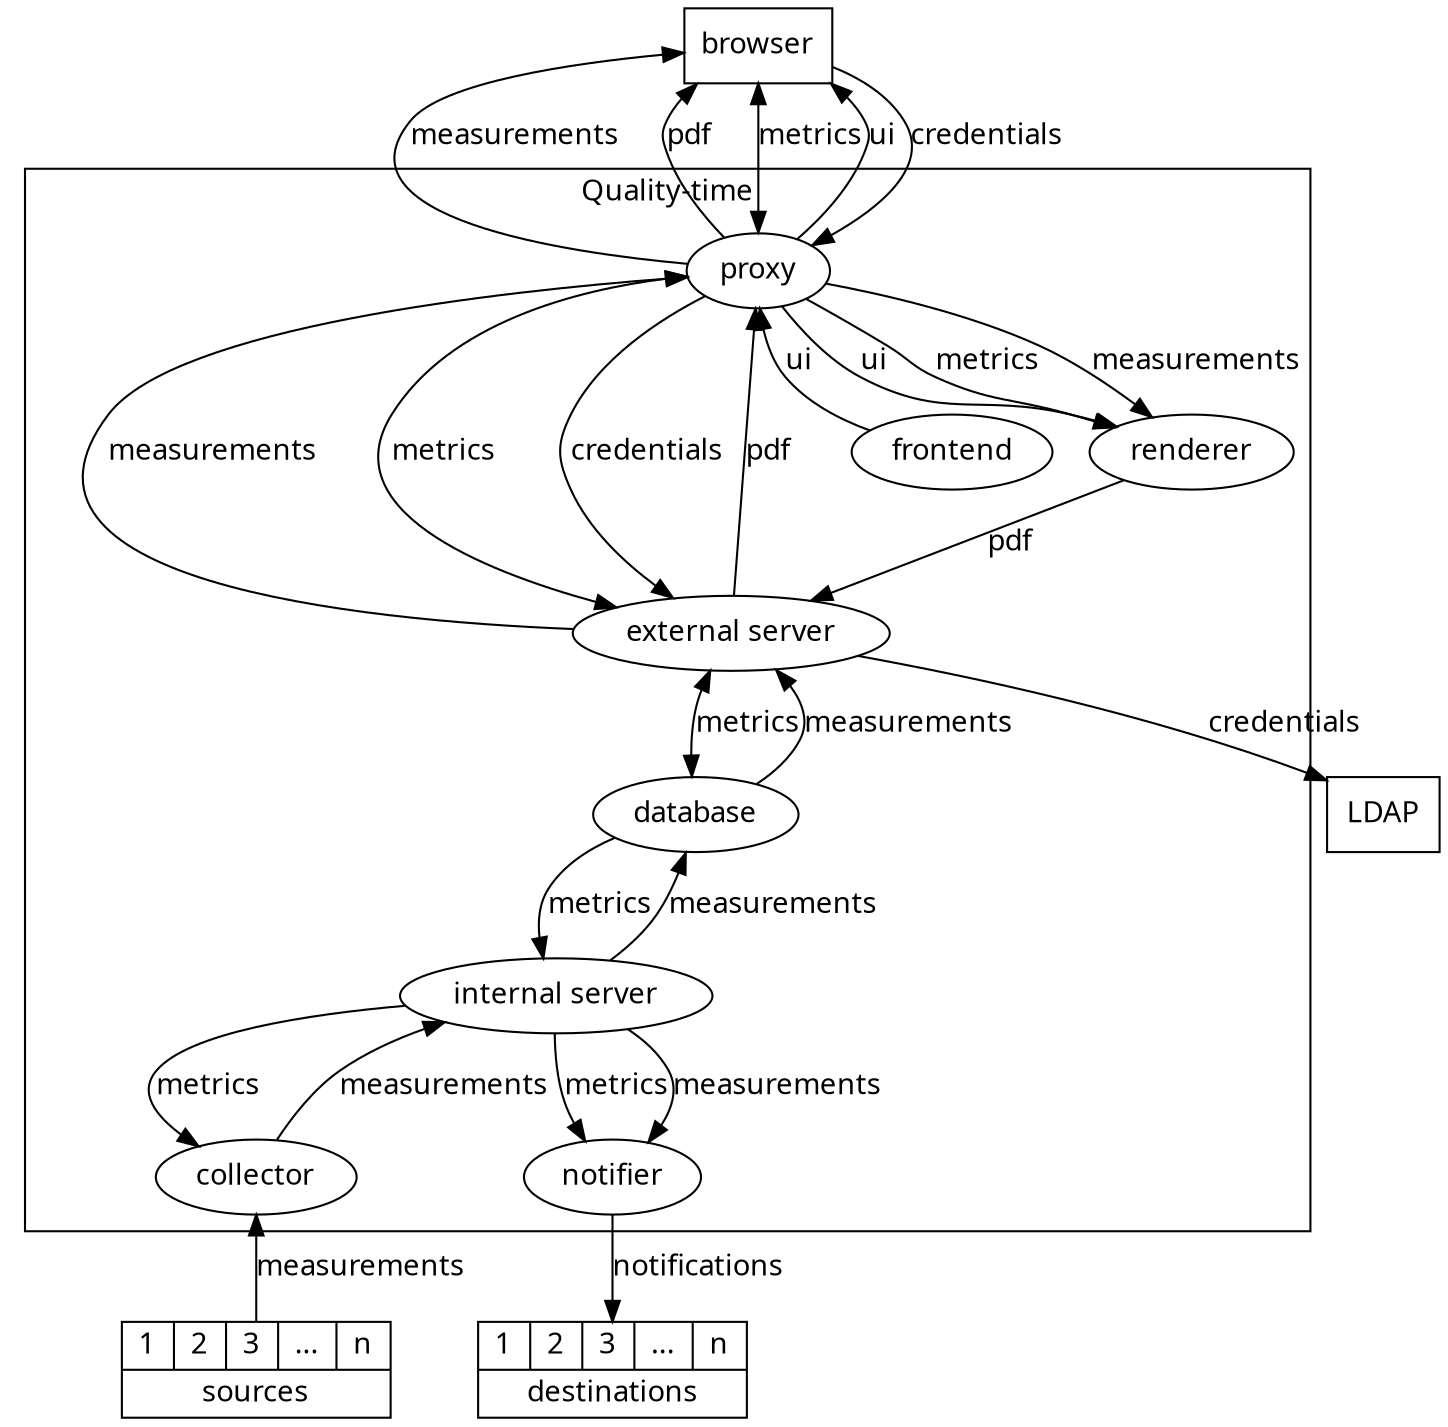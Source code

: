 digraph {
  graph [bcolor=transparant, fontname="SFMono-Regular"]
  node [fontname="SFMono-Regular"]
  edge [fontname="SFMono-Regular"]
browser [shape=rectangle]
  ldap [shape=rectangle, label="LDAP"]
  subgraph cluster_qt {
    rank="min"
    label="Quality-time"
    color=black
    external_server [label="external server"]
    internal_server [label="internal server"]
    proxy -> frontend [label=ui, dir="back"]
    proxy -> external_server [label=measurements, dir="back"]
    proxy -> external_server [label=metrics, dir="both"]
    proxy -> external_server [label=credentials]
    proxy -> external_server [label=pdf, dir="back"]
    proxy -> renderer [label=ui]
    proxy -> renderer [label=metrics]
    proxy -> renderer [label=measurements]
    external_server -> database [label=metrics, dir="both"]
    external_server -> database [label=measurements, dir="back"]
    database -> internal_server [label=metrics]
    database -> internal_server [label=measurements, dir="back"]
    internal_server -> collector [label=metrics]
    internal_server -> collector [label=measurements, dir="back"]
    internal_server -> notifier [label=metrics]
    internal_server -> notifier [label=measurements]
    renderer -> external_server [label=pdf]
  }
  browser -> proxy [label=measurements, dir="back"]
  browser -> proxy [label=pdf, dir="back"]
  browser -> proxy [label=metrics, dir="both"]
  browser -> proxy [label=ui, dir="back"]
  browser -> proxy [label=credentials]
  collector -> source [label=measurements, dir="back"]
  notifier -> destination [label=notifications]
  external_server -> ldap [label=credentials]
  source [label="{{1|2|3|...|n}|sources}" shape=record]
  destination [label="{{1|2|3|...|n}|destinations}" shape=record]
}
